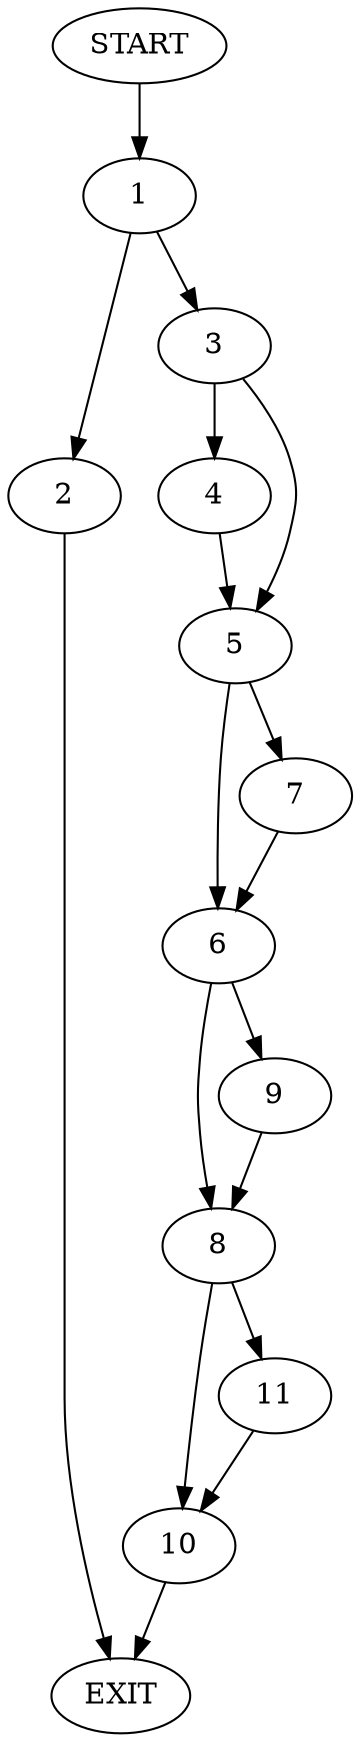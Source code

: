 digraph {
0 [label="START"]
12 [label="EXIT"]
0 -> 1
1 -> 2
1 -> 3
2 -> 12
3 -> 4
3 -> 5
4 -> 5
5 -> 6
5 -> 7
7 -> 6
6 -> 8
6 -> 9
9 -> 8
8 -> 10
8 -> 11
10 -> 12
11 -> 10
}
